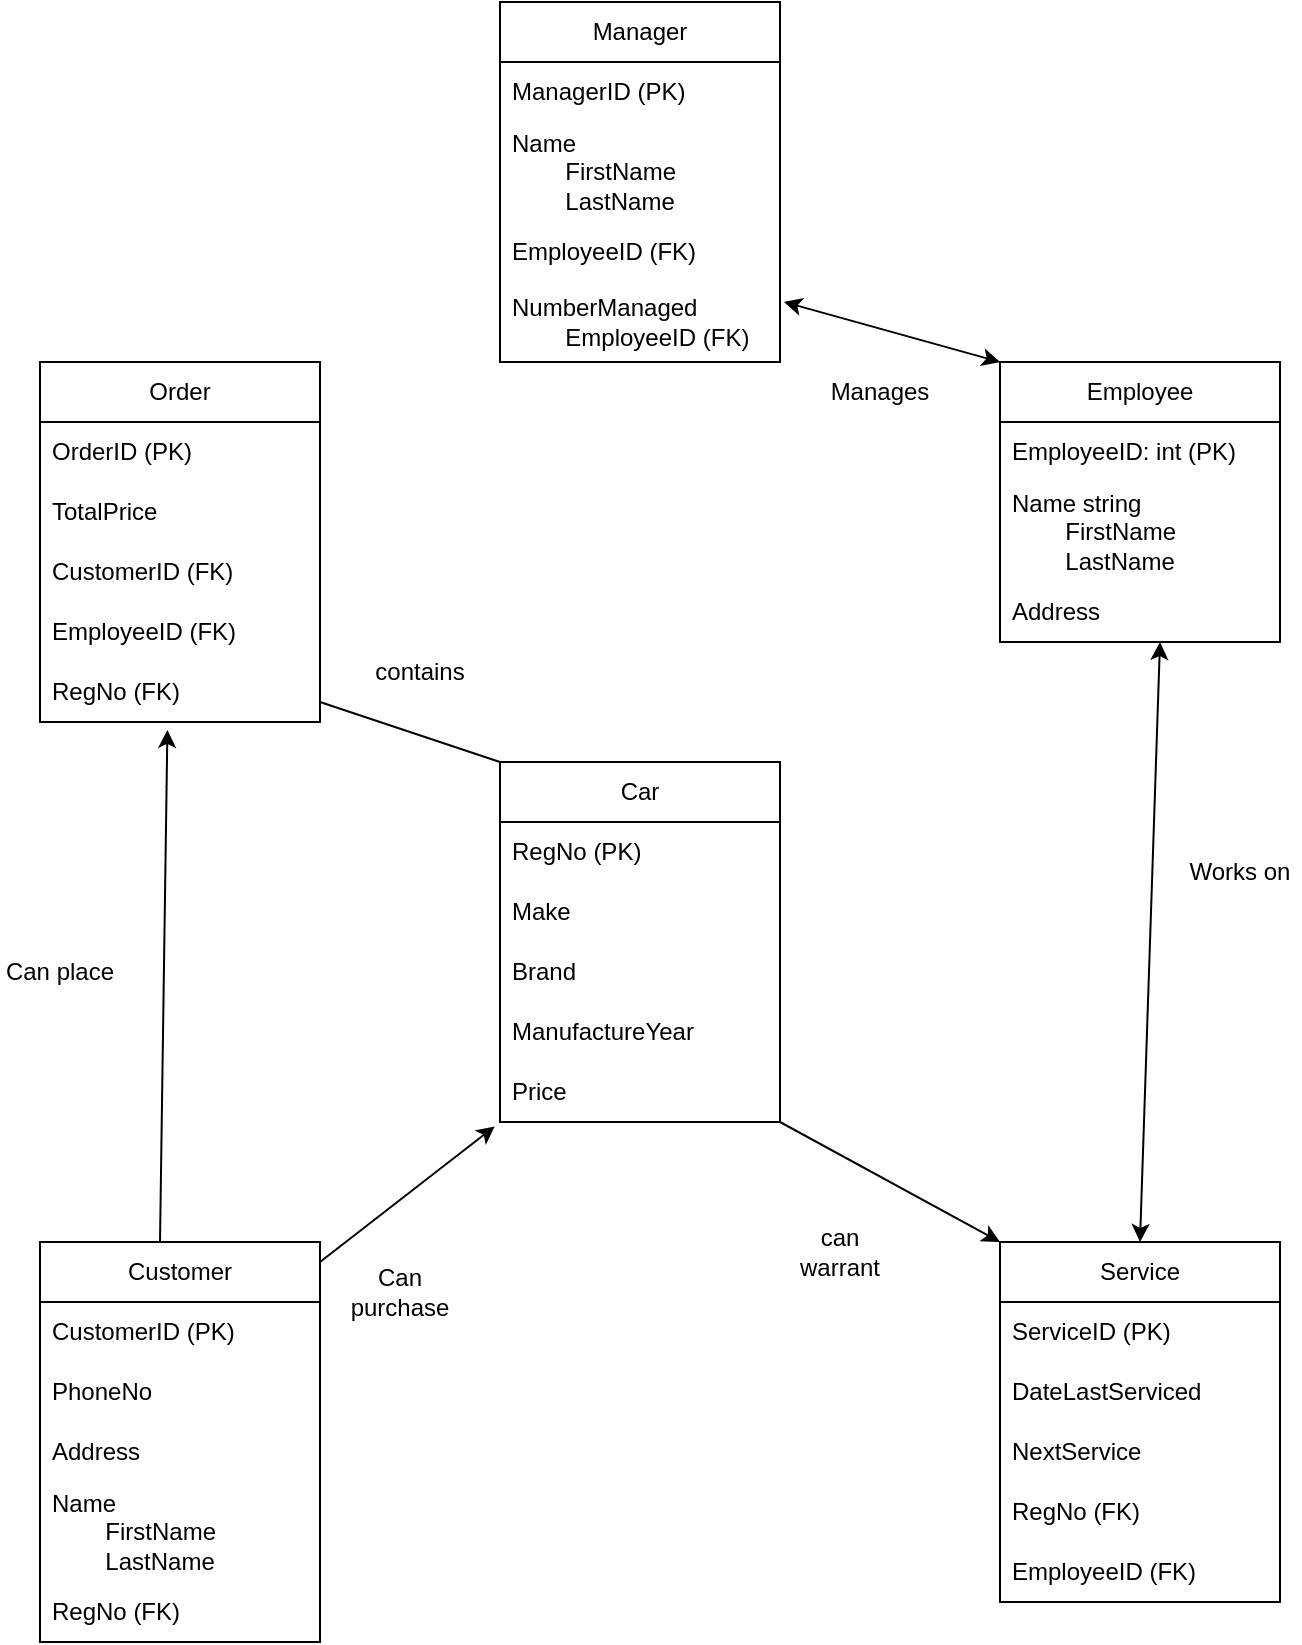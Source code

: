 <mxfile version="24.0.7" type="github">
  <diagram name="Page-1" id="929967ad-93f9-6ef4-fab6-5d389245f69c">
    <mxGraphModel dx="1380" dy="912" grid="1" gridSize="10" guides="1" tooltips="1" connect="1" arrows="1" fold="1" page="1" pageScale="1.5" pageWidth="1169" pageHeight="826" background="none" math="0" shadow="0">
      <root>
        <mxCell id="0" style=";html=1;" />
        <mxCell id="1" style=";html=1;" parent="0" />
        <mxCell id="iw7_ko04Hb8-fkSovtf5-12" value="Car" style="swimlane;fontStyle=0;childLayout=stackLayout;horizontal=1;startSize=30;horizontalStack=0;resizeParent=1;resizeParentMax=0;resizeLast=0;collapsible=1;marginBottom=0;whiteSpace=wrap;html=1;" parent="1" vertex="1">
          <mxGeometry x="710" y="480" width="140" height="180" as="geometry" />
        </mxCell>
        <mxCell id="iw7_ko04Hb8-fkSovtf5-13" value="RegNo (PK)" style="text;strokeColor=none;fillColor=none;align=left;verticalAlign=middle;spacingLeft=4;spacingRight=4;overflow=hidden;points=[[0,0.5],[1,0.5]];portConstraint=eastwest;rotatable=0;whiteSpace=wrap;html=1;" parent="iw7_ko04Hb8-fkSovtf5-12" vertex="1">
          <mxGeometry y="30" width="140" height="30" as="geometry" />
        </mxCell>
        <mxCell id="iw7_ko04Hb8-fkSovtf5-14" value="Make" style="text;strokeColor=none;fillColor=none;align=left;verticalAlign=middle;spacingLeft=4;spacingRight=4;overflow=hidden;points=[[0,0.5],[1,0.5]];portConstraint=eastwest;rotatable=0;whiteSpace=wrap;html=1;" parent="iw7_ko04Hb8-fkSovtf5-12" vertex="1">
          <mxGeometry y="60" width="140" height="30" as="geometry" />
        </mxCell>
        <mxCell id="iw7_ko04Hb8-fkSovtf5-15" value="Brand" style="text;strokeColor=none;fillColor=none;align=left;verticalAlign=middle;spacingLeft=4;spacingRight=4;overflow=hidden;points=[[0,0.5],[1,0.5]];portConstraint=eastwest;rotatable=0;whiteSpace=wrap;html=1;" parent="iw7_ko04Hb8-fkSovtf5-12" vertex="1">
          <mxGeometry y="90" width="140" height="30" as="geometry" />
        </mxCell>
        <mxCell id="5NrufCQDb5Cr4i155e_I-5" value="ManufactureYear" style="text;strokeColor=none;fillColor=none;align=left;verticalAlign=middle;spacingLeft=4;spacingRight=4;overflow=hidden;points=[[0,0.5],[1,0.5]];portConstraint=eastwest;rotatable=0;whiteSpace=wrap;html=1;" vertex="1" parent="iw7_ko04Hb8-fkSovtf5-12">
          <mxGeometry y="120" width="140" height="30" as="geometry" />
        </mxCell>
        <mxCell id="5NrufCQDb5Cr4i155e_I-6" value="Price" style="text;strokeColor=none;fillColor=none;align=left;verticalAlign=middle;spacingLeft=4;spacingRight=4;overflow=hidden;points=[[0,0.5],[1,0.5]];portConstraint=eastwest;rotatable=0;whiteSpace=wrap;html=1;" vertex="1" parent="iw7_ko04Hb8-fkSovtf5-12">
          <mxGeometry y="150" width="140" height="30" as="geometry" />
        </mxCell>
        <mxCell id="iw7_ko04Hb8-fkSovtf5-23" value="Order" style="swimlane;fontStyle=0;childLayout=stackLayout;horizontal=1;startSize=30;horizontalStack=0;resizeParent=1;resizeParentMax=0;resizeLast=0;collapsible=1;marginBottom=0;whiteSpace=wrap;html=1;" parent="1" vertex="1">
          <mxGeometry x="480" y="280" width="140" height="180" as="geometry" />
        </mxCell>
        <mxCell id="5NrufCQDb5Cr4i155e_I-10" value="OrderID (PK)" style="text;strokeColor=none;fillColor=none;align=left;verticalAlign=middle;spacingLeft=4;spacingRight=4;overflow=hidden;points=[[0,0.5],[1,0.5]];portConstraint=eastwest;rotatable=0;whiteSpace=wrap;html=1;" vertex="1" parent="iw7_ko04Hb8-fkSovtf5-23">
          <mxGeometry y="30" width="140" height="30" as="geometry" />
        </mxCell>
        <mxCell id="5NrufCQDb5Cr4i155e_I-11" value="TotalPrice" style="text;strokeColor=none;fillColor=none;align=left;verticalAlign=middle;spacingLeft=4;spacingRight=4;overflow=hidden;points=[[0,0.5],[1,0.5]];portConstraint=eastwest;rotatable=0;whiteSpace=wrap;html=1;" vertex="1" parent="iw7_ko04Hb8-fkSovtf5-23">
          <mxGeometry y="60" width="140" height="30" as="geometry" />
        </mxCell>
        <mxCell id="5NrufCQDb5Cr4i155e_I-12" value="CustomerID (FK)" style="text;strokeColor=none;fillColor=none;align=left;verticalAlign=middle;spacingLeft=4;spacingRight=4;overflow=hidden;points=[[0,0.5],[1,0.5]];portConstraint=eastwest;rotatable=0;whiteSpace=wrap;html=1;" vertex="1" parent="iw7_ko04Hb8-fkSovtf5-23">
          <mxGeometry y="90" width="140" height="30" as="geometry" />
        </mxCell>
        <mxCell id="5NrufCQDb5Cr4i155e_I-13" value="EmployeeID (FK)" style="text;strokeColor=none;fillColor=none;align=left;verticalAlign=middle;spacingLeft=4;spacingRight=4;overflow=hidden;points=[[0,0.5],[1,0.5]];portConstraint=eastwest;rotatable=0;whiteSpace=wrap;html=1;" vertex="1" parent="iw7_ko04Hb8-fkSovtf5-23">
          <mxGeometry y="120" width="140" height="30" as="geometry" />
        </mxCell>
        <mxCell id="5NrufCQDb5Cr4i155e_I-14" value="RegNo (FK)" style="text;strokeColor=none;fillColor=none;align=left;verticalAlign=middle;spacingLeft=4;spacingRight=4;overflow=hidden;points=[[0,0.5],[1,0.5]];portConstraint=eastwest;rotatable=0;whiteSpace=wrap;html=1;" vertex="1" parent="iw7_ko04Hb8-fkSovtf5-23">
          <mxGeometry y="150" width="140" height="30" as="geometry" />
        </mxCell>
        <mxCell id="iw7_ko04Hb8-fkSovtf5-27" value="Employee" style="swimlane;fontStyle=0;childLayout=stackLayout;horizontal=1;startSize=30;horizontalStack=0;resizeParent=1;resizeParentMax=0;resizeLast=0;collapsible=1;marginBottom=0;whiteSpace=wrap;html=1;" parent="1" vertex="1">
          <mxGeometry x="960" y="280" width="140" height="140" as="geometry" />
        </mxCell>
        <mxCell id="iw7_ko04Hb8-fkSovtf5-28" value="EmployeeID: int (PK)" style="text;strokeColor=none;fillColor=none;align=left;verticalAlign=middle;spacingLeft=4;spacingRight=4;overflow=hidden;points=[[0,0.5],[1,0.5]];portConstraint=eastwest;rotatable=0;whiteSpace=wrap;html=1;" parent="iw7_ko04Hb8-fkSovtf5-27" vertex="1">
          <mxGeometry y="30" width="140" height="30" as="geometry" />
        </mxCell>
        <mxCell id="iw7_ko04Hb8-fkSovtf5-29" value="Name string&lt;div&gt;&lt;span style=&quot;white-space: pre;&quot;&gt;&#x9;FirstName&lt;/span&gt;&lt;br&gt;&lt;/div&gt;&lt;div&gt;&lt;span style=&quot;white-space: pre;&quot;&gt;&#x9;&lt;/span&gt;LastName&lt;/div&gt;" style="text;strokeColor=none;fillColor=none;align=left;verticalAlign=middle;spacingLeft=4;spacingRight=4;overflow=hidden;points=[[0,0.5],[1,0.5]];portConstraint=eastwest;rotatable=0;whiteSpace=wrap;html=1;" parent="iw7_ko04Hb8-fkSovtf5-27" vertex="1">
          <mxGeometry y="60" width="140" height="50" as="geometry" />
        </mxCell>
        <mxCell id="iw7_ko04Hb8-fkSovtf5-30" value="Address" style="text;strokeColor=none;fillColor=none;align=left;verticalAlign=middle;spacingLeft=4;spacingRight=4;overflow=hidden;points=[[0,0.5],[1,0.5]];portConstraint=eastwest;rotatable=0;whiteSpace=wrap;html=1;" parent="iw7_ko04Hb8-fkSovtf5-27" vertex="1">
          <mxGeometry y="110" width="140" height="30" as="geometry" />
        </mxCell>
        <mxCell id="iw7_ko04Hb8-fkSovtf5-32" value="Customer" style="swimlane;fontStyle=0;childLayout=stackLayout;horizontal=1;startSize=30;horizontalStack=0;resizeParent=1;resizeParentMax=0;resizeLast=0;collapsible=1;marginBottom=0;whiteSpace=wrap;html=1;" parent="1" vertex="1">
          <mxGeometry x="480" y="720" width="140" height="200" as="geometry" />
        </mxCell>
        <mxCell id="iw7_ko04Hb8-fkSovtf5-33" value="CustomerID (PK)" style="text;strokeColor=none;fillColor=none;align=left;verticalAlign=middle;spacingLeft=4;spacingRight=4;overflow=hidden;points=[[0,0.5],[1,0.5]];portConstraint=eastwest;rotatable=0;whiteSpace=wrap;html=1;" parent="iw7_ko04Hb8-fkSovtf5-32" vertex="1">
          <mxGeometry y="30" width="140" height="30" as="geometry" />
        </mxCell>
        <mxCell id="iw7_ko04Hb8-fkSovtf5-34" value="PhoneNo" style="text;strokeColor=none;fillColor=none;align=left;verticalAlign=middle;spacingLeft=4;spacingRight=4;overflow=hidden;points=[[0,0.5],[1,0.5]];portConstraint=eastwest;rotatable=0;whiteSpace=wrap;html=1;" parent="iw7_ko04Hb8-fkSovtf5-32" vertex="1">
          <mxGeometry y="60" width="140" height="30" as="geometry" />
        </mxCell>
        <mxCell id="iw7_ko04Hb8-fkSovtf5-35" value="Address" style="text;strokeColor=none;fillColor=none;align=left;verticalAlign=middle;spacingLeft=4;spacingRight=4;overflow=hidden;points=[[0,0.5],[1,0.5]];portConstraint=eastwest;rotatable=0;whiteSpace=wrap;html=1;" parent="iw7_ko04Hb8-fkSovtf5-32" vertex="1">
          <mxGeometry y="90" width="140" height="30" as="geometry" />
        </mxCell>
        <mxCell id="5NrufCQDb5Cr4i155e_I-8" value="&lt;div&gt;Name&lt;/div&gt;&lt;div&gt;&lt;span style=&quot;white-space: pre;&quot;&gt;&#x9;&lt;/span&gt;FirstName&lt;/div&gt;&lt;div&gt;&lt;span style=&quot;white-space: pre;&quot;&gt;&#x9;&lt;/span&gt;LastName&lt;br&gt;&lt;/div&gt;" style="text;strokeColor=none;fillColor=none;align=left;verticalAlign=middle;spacingLeft=4;spacingRight=4;overflow=hidden;points=[[0,0.5],[1,0.5]];portConstraint=eastwest;rotatable=0;whiteSpace=wrap;html=1;" vertex="1" parent="iw7_ko04Hb8-fkSovtf5-32">
          <mxGeometry y="120" width="140" height="50" as="geometry" />
        </mxCell>
        <mxCell id="5NrufCQDb5Cr4i155e_I-16" value="RegNo (FK)" style="text;strokeColor=none;fillColor=none;align=left;verticalAlign=middle;spacingLeft=4;spacingRight=4;overflow=hidden;points=[[0,0.5],[1,0.5]];portConstraint=eastwest;rotatable=0;whiteSpace=wrap;html=1;" vertex="1" parent="iw7_ko04Hb8-fkSovtf5-32">
          <mxGeometry y="170" width="140" height="30" as="geometry" />
        </mxCell>
        <mxCell id="5NrufCQDb5Cr4i155e_I-1" value="Service" style="swimlane;fontStyle=0;childLayout=stackLayout;horizontal=1;startSize=30;horizontalStack=0;resizeParent=1;resizeParentMax=0;resizeLast=0;collapsible=1;marginBottom=0;whiteSpace=wrap;html=1;" vertex="1" parent="1">
          <mxGeometry x="960" y="720" width="140" height="180" as="geometry" />
        </mxCell>
        <mxCell id="5NrufCQDb5Cr4i155e_I-15" value="ServiceID (PK)" style="text;strokeColor=none;fillColor=none;align=left;verticalAlign=middle;spacingLeft=4;spacingRight=4;overflow=hidden;points=[[0,0.5],[1,0.5]];portConstraint=eastwest;rotatable=0;whiteSpace=wrap;html=1;" vertex="1" parent="5NrufCQDb5Cr4i155e_I-1">
          <mxGeometry y="30" width="140" height="30" as="geometry" />
        </mxCell>
        <mxCell id="5NrufCQDb5Cr4i155e_I-2" value="DateLastServiced" style="text;strokeColor=none;fillColor=none;align=left;verticalAlign=middle;spacingLeft=4;spacingRight=4;overflow=hidden;points=[[0,0.5],[1,0.5]];portConstraint=eastwest;rotatable=0;whiteSpace=wrap;html=1;" vertex="1" parent="5NrufCQDb5Cr4i155e_I-1">
          <mxGeometry y="60" width="140" height="30" as="geometry" />
        </mxCell>
        <mxCell id="5NrufCQDb5Cr4i155e_I-3" value="NextService" style="text;strokeColor=none;fillColor=none;align=left;verticalAlign=middle;spacingLeft=4;spacingRight=4;overflow=hidden;points=[[0,0.5],[1,0.5]];portConstraint=eastwest;rotatable=0;whiteSpace=wrap;html=1;" vertex="1" parent="5NrufCQDb5Cr4i155e_I-1">
          <mxGeometry y="90" width="140" height="30" as="geometry" />
        </mxCell>
        <mxCell id="5NrufCQDb5Cr4i155e_I-4" value="&lt;div&gt;RegNo (FK)&lt;/div&gt;" style="text;strokeColor=none;fillColor=none;align=left;verticalAlign=middle;spacingLeft=4;spacingRight=4;overflow=hidden;points=[[0,0.5],[1,0.5]];portConstraint=eastwest;rotatable=0;whiteSpace=wrap;html=1;" vertex="1" parent="5NrufCQDb5Cr4i155e_I-1">
          <mxGeometry y="120" width="140" height="30" as="geometry" />
        </mxCell>
        <mxCell id="5NrufCQDb5Cr4i155e_I-17" value="EmployeeID (FK)" style="text;strokeColor=none;fillColor=none;align=left;verticalAlign=middle;spacingLeft=4;spacingRight=4;overflow=hidden;points=[[0,0.5],[1,0.5]];portConstraint=eastwest;rotatable=0;whiteSpace=wrap;html=1;" vertex="1" parent="5NrufCQDb5Cr4i155e_I-1">
          <mxGeometry y="150" width="140" height="30" as="geometry" />
        </mxCell>
        <mxCell id="5NrufCQDb5Cr4i155e_I-30" value="Manager" style="swimlane;fontStyle=0;childLayout=stackLayout;horizontal=1;startSize=30;horizontalStack=0;resizeParent=1;resizeParentMax=0;resizeLast=0;collapsible=1;marginBottom=0;whiteSpace=wrap;html=1;" vertex="1" parent="1">
          <mxGeometry x="710" y="100" width="140" height="180" as="geometry" />
        </mxCell>
        <mxCell id="5NrufCQDb5Cr4i155e_I-31" value="ManagerID (PK)" style="text;strokeColor=none;fillColor=none;align=left;verticalAlign=middle;spacingLeft=4;spacingRight=4;overflow=hidden;points=[[0,0.5],[1,0.5]];portConstraint=eastwest;rotatable=0;whiteSpace=wrap;html=1;" vertex="1" parent="5NrufCQDb5Cr4i155e_I-30">
          <mxGeometry y="30" width="140" height="30" as="geometry" />
        </mxCell>
        <mxCell id="5NrufCQDb5Cr4i155e_I-32" value="&lt;div&gt;Name&lt;/div&gt;&lt;div&gt;&lt;span style=&quot;white-space: pre;&quot;&gt;&#x9;&lt;/span&gt;FirstName&lt;/div&gt;&lt;div&gt;&lt;span style=&quot;white-space: pre;&quot;&gt;&#x9;&lt;/span&gt;LastName&lt;br&gt;&lt;/div&gt;" style="text;strokeColor=none;fillColor=none;align=left;verticalAlign=middle;spacingLeft=4;spacingRight=4;overflow=hidden;points=[[0,0.5],[1,0.5]];portConstraint=eastwest;rotatable=0;whiteSpace=wrap;html=1;" vertex="1" parent="5NrufCQDb5Cr4i155e_I-30">
          <mxGeometry y="60" width="140" height="50" as="geometry" />
        </mxCell>
        <mxCell id="5NrufCQDb5Cr4i155e_I-34" value="&lt;div&gt;EmployeeID (FK)&lt;/div&gt;" style="text;strokeColor=none;fillColor=none;align=left;verticalAlign=middle;spacingLeft=4;spacingRight=4;overflow=hidden;points=[[0,0.5],[1,0.5]];portConstraint=eastwest;rotatable=0;whiteSpace=wrap;html=1;" vertex="1" parent="5NrufCQDb5Cr4i155e_I-30">
          <mxGeometry y="110" width="140" height="30" as="geometry" />
        </mxCell>
        <mxCell id="5NrufCQDb5Cr4i155e_I-36" value="&lt;div&gt;NumberManaged&lt;span style=&quot;white-space: pre;&quot;&gt;&#x9;&lt;/span&gt;&lt;/div&gt;&lt;div&gt;&lt;span style=&quot;white-space: pre;&quot;&gt;&#x9;&lt;/span&gt;EmployeeID (FK)&lt;br&gt;&lt;/div&gt;" style="text;strokeColor=none;fillColor=none;align=left;verticalAlign=middle;spacingLeft=4;spacingRight=4;overflow=hidden;points=[[0,0.5],[1,0.5]];portConstraint=eastwest;rotatable=0;whiteSpace=wrap;html=1;" vertex="1" parent="5NrufCQDb5Cr4i155e_I-30">
          <mxGeometry y="140" width="140" height="40" as="geometry" />
        </mxCell>
        <mxCell id="5NrufCQDb5Cr4i155e_I-45" value="" style="endArrow=classic;startArrow=classic;html=1;rounded=0;entryX=0;entryY=0;entryDx=0;entryDy=0;" edge="1" parent="1" target="iw7_ko04Hb8-fkSovtf5-27">
          <mxGeometry width="50" height="50" relative="1" as="geometry">
            <mxPoint x="852" y="250" as="sourcePoint" />
            <mxPoint x="902" y="200" as="targetPoint" />
          </mxGeometry>
        </mxCell>
        <mxCell id="5NrufCQDb5Cr4i155e_I-47" value="Manages" style="text;html=1;align=center;verticalAlign=middle;whiteSpace=wrap;rounded=0;" vertex="1" parent="1">
          <mxGeometry x="870" y="280" width="60" height="30" as="geometry" />
        </mxCell>
        <mxCell id="5NrufCQDb5Cr4i155e_I-48" value="Works on" style="text;html=1;align=center;verticalAlign=middle;whiteSpace=wrap;rounded=0;" vertex="1" parent="1">
          <mxGeometry x="1050" y="520" width="60" height="30" as="geometry" />
        </mxCell>
        <mxCell id="5NrufCQDb5Cr4i155e_I-49" value="can warrant" style="text;html=1;align=center;verticalAlign=middle;whiteSpace=wrap;rounded=0;" vertex="1" parent="1">
          <mxGeometry x="850" y="710" width="60" height="30" as="geometry" />
        </mxCell>
        <mxCell id="5NrufCQDb5Cr4i155e_I-50" value="" style="endArrow=classic;html=1;rounded=0;entryX=0;entryY=0;entryDx=0;entryDy=0;" edge="1" parent="1" target="5NrufCQDb5Cr4i155e_I-1">
          <mxGeometry width="50" height="50" relative="1" as="geometry">
            <mxPoint x="850" y="660" as="sourcePoint" />
            <mxPoint x="900" y="610" as="targetPoint" />
          </mxGeometry>
        </mxCell>
        <mxCell id="5NrufCQDb5Cr4i155e_I-51" value="" style="endArrow=classic;startArrow=classic;html=1;rounded=0;exitX=0.5;exitY=0;exitDx=0;exitDy=0;" edge="1" parent="1" source="5NrufCQDb5Cr4i155e_I-1">
          <mxGeometry width="50" height="50" relative="1" as="geometry">
            <mxPoint x="990" y="470" as="sourcePoint" />
            <mxPoint x="1040" y="420" as="targetPoint" />
          </mxGeometry>
        </mxCell>
        <mxCell id="5NrufCQDb5Cr4i155e_I-52" value="" style="endArrow=classic;html=1;rounded=0;entryX=-0.019;entryY=1.073;entryDx=0;entryDy=0;entryPerimeter=0;" edge="1" parent="1" target="5NrufCQDb5Cr4i155e_I-6">
          <mxGeometry width="50" height="50" relative="1" as="geometry">
            <mxPoint x="620" y="730" as="sourcePoint" />
            <mxPoint x="670" y="680" as="targetPoint" />
          </mxGeometry>
        </mxCell>
        <mxCell id="5NrufCQDb5Cr4i155e_I-53" value="Can purchase" style="text;html=1;align=center;verticalAlign=middle;whiteSpace=wrap;rounded=0;" vertex="1" parent="1">
          <mxGeometry x="630" y="730" width="60" height="30" as="geometry" />
        </mxCell>
        <mxCell id="5NrufCQDb5Cr4i155e_I-54" value="Can place" style="text;html=1;align=center;verticalAlign=middle;whiteSpace=wrap;rounded=0;" vertex="1" parent="1">
          <mxGeometry x="460" y="570" width="60" height="30" as="geometry" />
        </mxCell>
        <mxCell id="5NrufCQDb5Cr4i155e_I-55" value="" style="endArrow=classic;html=1;rounded=0;entryX=0.455;entryY=1.133;entryDx=0;entryDy=0;entryPerimeter=0;" edge="1" parent="1" target="5NrufCQDb5Cr4i155e_I-14">
          <mxGeometry width="50" height="50" relative="1" as="geometry">
            <mxPoint x="540" y="720" as="sourcePoint" />
            <mxPoint x="590" y="670" as="targetPoint" />
          </mxGeometry>
        </mxCell>
        <mxCell id="5NrufCQDb5Cr4i155e_I-56" value="&lt;div&gt;contains&lt;/div&gt;" style="text;html=1;align=center;verticalAlign=middle;whiteSpace=wrap;rounded=0;" vertex="1" parent="1">
          <mxGeometry x="640" y="420" width="60" height="30" as="geometry" />
        </mxCell>
        <mxCell id="5NrufCQDb5Cr4i155e_I-58" value="" style="endArrow=none;html=1;rounded=0;entryX=0;entryY=0;entryDx=0;entryDy=0;" edge="1" parent="1" target="iw7_ko04Hb8-fkSovtf5-12">
          <mxGeometry width="50" height="50" relative="1" as="geometry">
            <mxPoint x="620" y="450" as="sourcePoint" />
            <mxPoint x="670" y="400" as="targetPoint" />
          </mxGeometry>
        </mxCell>
      </root>
    </mxGraphModel>
  </diagram>
</mxfile>
